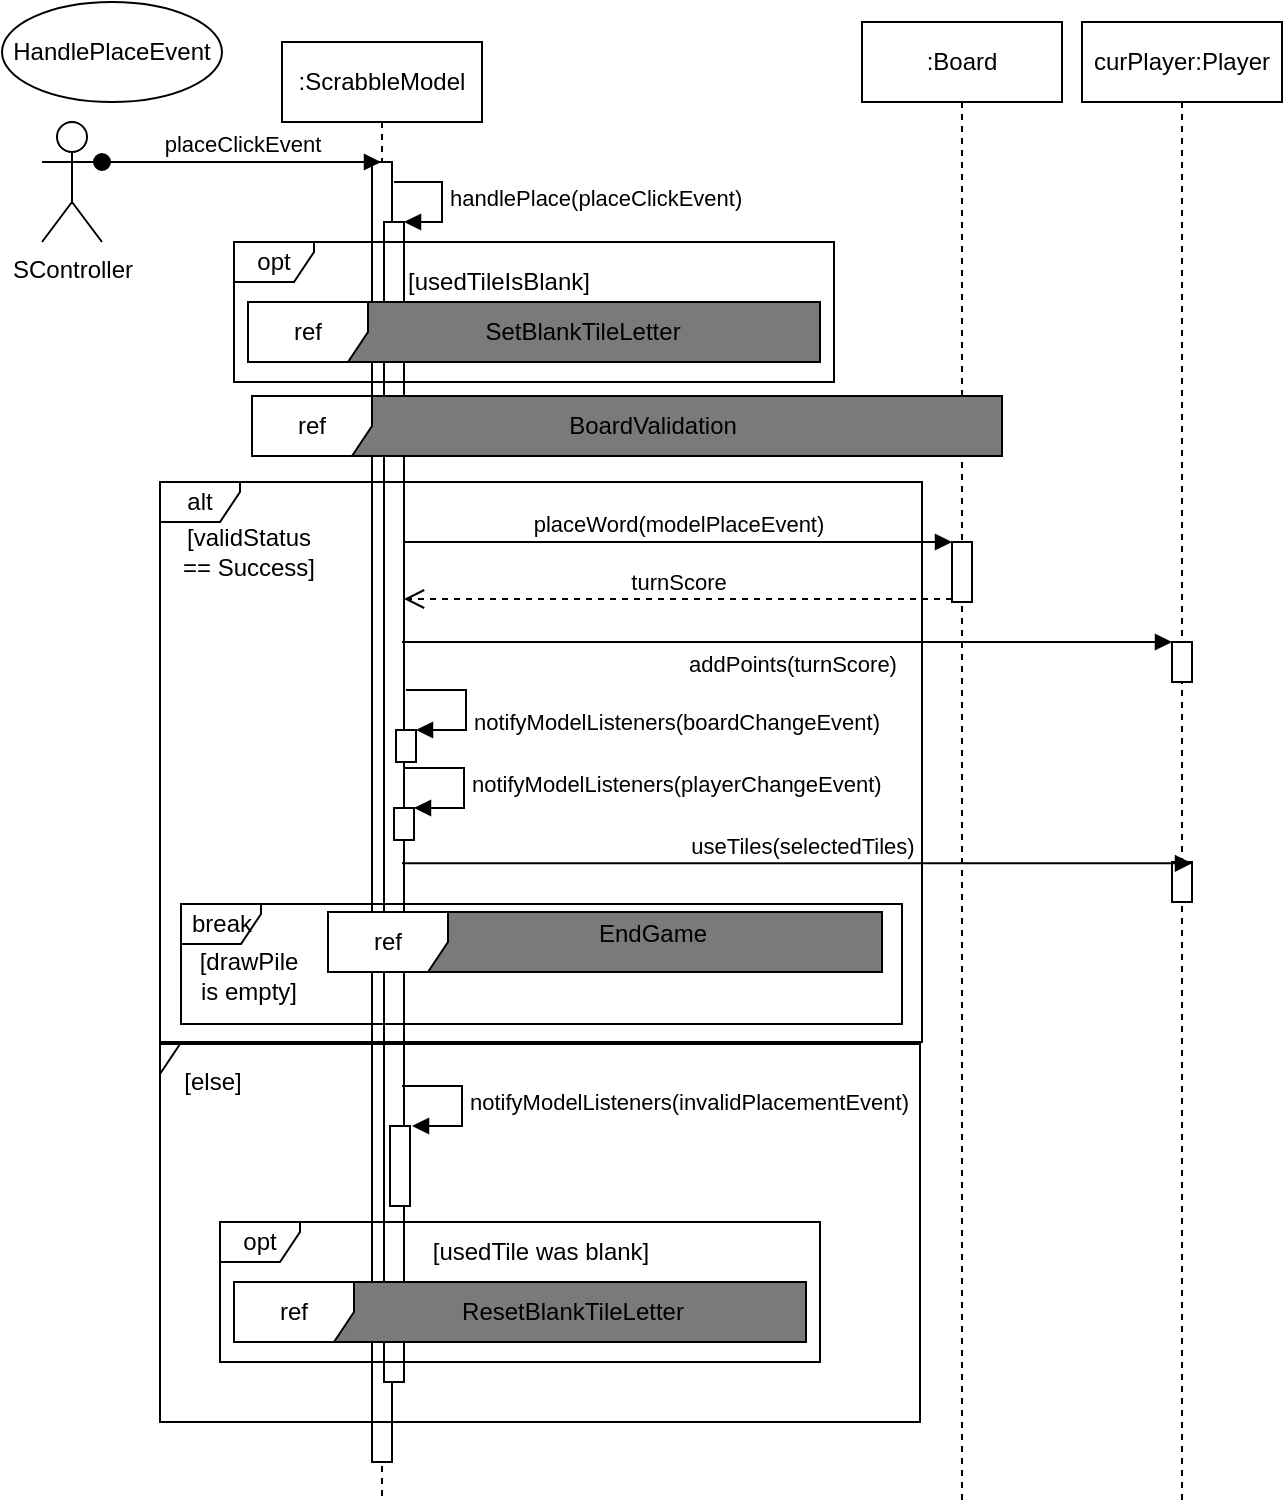 <mxfile version="15.5.4" type="embed"><diagram id="Jll56fRVlKPLEn0SkgT6" name="Page-1"><mxGraphModel dx="728" dy="388" grid="1" gridSize="10" guides="1" tooltips="1" connect="1" arrows="1" fold="1" page="1" pageScale="1" pageWidth="850" pageHeight="1100" math="0" shadow="0"><root><mxCell id="0"/><mxCell id="1" parent="0"/><mxCell id="2" value=":ScrabbleModel" style="shape=umlLifeline;perimeter=lifelinePerimeter;whiteSpace=wrap;html=1;container=1;collapsible=0;recursiveResize=0;outlineConnect=0;" parent="1" vertex="1"><mxGeometry x="140" y="20" width="100" height="730" as="geometry"/></mxCell><mxCell id="5" value="" style="html=1;points=[];perimeter=orthogonalPerimeter;" parent="2" vertex="1"><mxGeometry x="45" y="60" width="10" height="650" as="geometry"/></mxCell><mxCell id="6" value="" style="html=1;points=[];perimeter=orthogonalPerimeter;" parent="2" vertex="1"><mxGeometry x="51" y="90" width="10" height="580" as="geometry"/></mxCell><mxCell id="7" value="handlePlace(placeClickEvent)" style="edgeStyle=orthogonalEdgeStyle;html=1;align=left;spacingLeft=2;endArrow=block;rounded=0;entryX=1;entryY=0;" parent="2" target="6" edge="1"><mxGeometry relative="1" as="geometry"><mxPoint x="56" y="70" as="sourcePoint"/><Array as="points"><mxPoint x="80" y="70"/></Array></mxGeometry></mxCell><mxCell id="49" value="break" style="shape=umlFrame;whiteSpace=wrap;html=1;width=40;height=20;" vertex="1" parent="2"><mxGeometry x="-50.5" y="431" width="360.5" height="60" as="geometry"/></mxCell><mxCell id="53" value="[drawPile &lt;br&gt;is empty]" style="text;html=1;align=center;verticalAlign=middle;resizable=0;points=[];autosize=1;strokeColor=none;fillColor=none;fontColor=default;" vertex="1" parent="2"><mxGeometry x="-47" y="452" width="60" height="30" as="geometry"/></mxCell><mxCell id="51" value="ref" style="shape=umlFrame;whiteSpace=wrap;html=1;labelBackgroundColor=default;fillColor=default;shadow=0;swimlaneFillColor=#7A7A7A;" vertex="1" parent="2"><mxGeometry x="23" y="435" width="277" height="30" as="geometry"/></mxCell><mxCell id="3" value="HandlePlaceEvent" style="ellipse;whiteSpace=wrap;html=1;" parent="1" vertex="1"><mxGeometry width="110" height="50" as="geometry"/></mxCell><mxCell id="4" value="SController" style="shape=umlActor;verticalLabelPosition=bottom;verticalAlign=top;html=1;" parent="1" vertex="1"><mxGeometry x="20" y="60" width="30" height="60" as="geometry"/></mxCell><mxCell id="10" value="placeClickEvent" style="html=1;verticalAlign=bottom;startArrow=oval;endArrow=block;startSize=8;rounded=0;" parent="1" target="2" edge="1"><mxGeometry relative="1" as="geometry"><mxPoint x="50" y="80" as="sourcePoint"/><mxPoint x="110" y="80" as="targetPoint"/></mxGeometry></mxCell><mxCell id="11" value="opt" style="shape=umlFrame;whiteSpace=wrap;html=1;width=40;height=20;" parent="1" vertex="1"><mxGeometry x="116" y="120" width="300" height="70" as="geometry"/></mxCell><mxCell id="12" value="[usedTileIsBlank]" style="text;html=1;align=center;verticalAlign=middle;resizable=0;points=[];autosize=1;strokeColor=none;fillColor=none;" parent="1" vertex="1"><mxGeometry x="193" y="130" width="110" height="20" as="geometry"/></mxCell><mxCell id="13" value="ref" style="shape=umlFrame;whiteSpace=wrap;html=1;labelBackgroundColor=default;fillColor=default;shadow=0;swimlaneFillColor=#7A7A7A;" parent="1" vertex="1"><mxGeometry x="123" y="150" width="286" height="30" as="geometry"/></mxCell><mxCell id="18" value="alt" style="shape=umlFrame;whiteSpace=wrap;html=1;width=40;height=20;" parent="1" vertex="1"><mxGeometry x="79" y="240" width="381" height="280" as="geometry"/></mxCell><mxCell id="14" value="SetBlankTileLetter" style="text;html=1;align=center;verticalAlign=middle;resizable=0;points=[];autosize=1;strokeColor=none;fillColor=none;fontColor=default;" parent="1" vertex="1"><mxGeometry x="235" y="155" width="110" height="20" as="geometry"/></mxCell><mxCell id="17" value="BoardValidation" style="text;html=1;align=center;verticalAlign=middle;resizable=0;points=[];autosize=1;strokeColor=none;fillColor=none;fontColor=default;" parent="1" vertex="1"><mxGeometry x="235" y="203" width="100" height="20" as="geometry"/></mxCell><mxCell id="19" value="[validStatus &lt;br&gt;== Success]" style="text;html=1;align=center;verticalAlign=middle;resizable=0;points=[];autosize=1;strokeColor=none;fillColor=none;fontColor=default;" parent="1" vertex="1"><mxGeometry x="83" y="260" width="80" height="30" as="geometry"/></mxCell><mxCell id="20" value="" style="shape=umlFrame;whiteSpace=wrap;html=1;width=10;height=15;" parent="1" vertex="1"><mxGeometry x="79" y="521" width="380" height="189" as="geometry"/></mxCell><mxCell id="25" value="[else]" style="text;html=1;align=center;verticalAlign=middle;resizable=0;points=[];autosize=1;strokeColor=none;fillColor=none;fontColor=default;" parent="1" vertex="1"><mxGeometry x="85" y="530" width="40" height="20" as="geometry"/></mxCell><mxCell id="26" value="ref" style="shape=umlFrame;whiteSpace=wrap;html=1;labelBackgroundColor=default;fillColor=default;shadow=0;swimlaneFillColor=#7A7A7A;" parent="1" vertex="1"><mxGeometry x="116" y="640" width="286" height="30" as="geometry"/></mxCell><mxCell id="27" value="ResetBlankTileLetter" style="text;html=1;align=center;verticalAlign=middle;resizable=0;points=[];autosize=1;strokeColor=none;fillColor=none;fontColor=default;" parent="1" vertex="1"><mxGeometry x="220" y="645" width="130" height="20" as="geometry"/></mxCell><mxCell id="28" value="" style="html=1;points=[];perimeter=orthogonalPerimeter;" parent="1" vertex="1"><mxGeometry x="194" y="562" width="10" height="40" as="geometry"/></mxCell><mxCell id="29" value="notifyModelListeners(invalidPlacementEvent)" style="edgeStyle=orthogonalEdgeStyle;html=1;align=left;spacingLeft=2;endArrow=block;rounded=0;entryX=1;entryY=0;" parent="1" edge="1"><mxGeometry relative="1" as="geometry"><mxPoint x="200" y="542" as="sourcePoint"/><Array as="points"><mxPoint x="230" y="542"/></Array><mxPoint x="205" y="562" as="targetPoint"/></mxGeometry></mxCell><mxCell id="34" value=":Board" style="shape=umlLifeline;perimeter=lifelinePerimeter;whiteSpace=wrap;html=1;container=1;collapsible=0;recursiveResize=0;outlineConnect=0;" parent="1" vertex="1"><mxGeometry x="430" y="10" width="100" height="740" as="geometry"/></mxCell><mxCell id="38" value="" style="html=1;points=[];perimeter=orthogonalPerimeter;" parent="34" vertex="1"><mxGeometry x="45" y="260" width="10" height="30" as="geometry"/></mxCell><mxCell id="39" value="placeWord(modelPlaceEvent)" style="html=1;verticalAlign=bottom;endArrow=block;entryX=0;entryY=0;rounded=0;" parent="1" source="6" target="38" edge="1"><mxGeometry relative="1" as="geometry"><mxPoint x="630" y="240" as="sourcePoint"/></mxGeometry></mxCell><mxCell id="40" value="turnScore" style="html=1;verticalAlign=bottom;endArrow=open;dashed=1;endSize=8;exitX=0;exitY=0.95;rounded=0;" parent="1" source="38" target="6" edge="1"><mxGeometry relative="1" as="geometry"><mxPoint x="630" y="316" as="targetPoint"/></mxGeometry></mxCell><mxCell id="16" value="ref" style="shape=umlFrame;whiteSpace=wrap;html=1;labelBackgroundColor=default;fillColor=default;shadow=0;swimlaneFillColor=#7A7A7A;" parent="1" vertex="1"><mxGeometry x="125" y="197" width="375" height="30" as="geometry"/></mxCell><mxCell id="41" value="curPlayer:Player" style="shape=umlLifeline;perimeter=lifelinePerimeter;whiteSpace=wrap;html=1;container=1;collapsible=0;recursiveResize=0;outlineConnect=0;" parent="1" vertex="1"><mxGeometry x="540" y="10" width="100" height="740" as="geometry"/></mxCell><mxCell id="42" value="" style="html=1;points=[];perimeter=orthogonalPerimeter;" parent="41" vertex="1"><mxGeometry x="45" y="310" width="10" height="20" as="geometry"/></mxCell><mxCell id="54" value="" style="html=1;points=[];perimeter=orthogonalPerimeter;" vertex="1" parent="41"><mxGeometry x="45" y="420" width="10" height="20" as="geometry"/></mxCell><mxCell id="43" value="addPoints(turnScore)" style="html=1;verticalAlign=bottom;endArrow=block;rounded=0;" parent="1" target="42" edge="1"><mxGeometry x="0.013" y="-20" relative="1" as="geometry"><mxPoint x="200" y="320" as="sourcePoint"/><mxPoint x="474" y="320" as="targetPoint"/><mxPoint as="offset"/></mxGeometry></mxCell><mxCell id="45" value="" style="html=1;points=[];perimeter=orthogonalPerimeter;" vertex="1" parent="1"><mxGeometry x="197" y="364" width="10" height="16" as="geometry"/></mxCell><mxCell id="46" value="notifyModelListeners(boardChangeEvent)" style="edgeStyle=orthogonalEdgeStyle;html=1;align=left;spacingLeft=2;endArrow=block;rounded=0;entryX=1;entryY=0;" edge="1" parent="1" target="45"><mxGeometry x="0.226" relative="1" as="geometry"><mxPoint x="202" y="344" as="sourcePoint"/><Array as="points"><mxPoint x="232" y="344"/></Array><mxPoint as="offset"/></mxGeometry></mxCell><mxCell id="47" value="" style="html=1;points=[];perimeter=orthogonalPerimeter;" vertex="1" parent="1"><mxGeometry x="196" y="403" width="10" height="16" as="geometry"/></mxCell><mxCell id="48" value="notifyModelListeners(playerChangeEvent)" style="edgeStyle=orthogonalEdgeStyle;html=1;align=left;spacingLeft=2;endArrow=block;rounded=0;entryX=1;entryY=0;" edge="1" parent="1" target="47"><mxGeometry relative="1" as="geometry"><mxPoint x="201" y="383" as="sourcePoint"/><Array as="points"><mxPoint x="231" y="383"/></Array></mxGeometry></mxCell><mxCell id="52" value="EndGame" style="text;html=1;align=center;verticalAlign=middle;resizable=0;points=[];autosize=1;strokeColor=none;fillColor=none;fontColor=default;" vertex="1" parent="1"><mxGeometry x="290" y="456" width="70" height="20" as="geometry"/></mxCell><mxCell id="55" value="useTiles(selectedTiles)" style="html=1;verticalAlign=bottom;endArrow=block;rounded=0;" edge="1" parent="1"><mxGeometry x="0.013" relative="1" as="geometry"><mxPoint x="200" y="430.66" as="sourcePoint"/><mxPoint x="595.0" y="430.66" as="targetPoint"/><mxPoint as="offset"/></mxGeometry></mxCell><mxCell id="57" value="opt" style="shape=umlFrame;whiteSpace=wrap;html=1;width=40;height=20;" vertex="1" parent="1"><mxGeometry x="109" y="610" width="300" height="70" as="geometry"/></mxCell><mxCell id="58" value="[usedTile was blank]" style="text;html=1;align=center;verticalAlign=middle;resizable=0;points=[];autosize=1;strokeColor=none;fillColor=none;" vertex="1" parent="1"><mxGeometry x="209" y="615" width="120" height="20" as="geometry"/></mxCell><mxCell id="59" value="BoardValidation" style="text;html=1;align=center;verticalAlign=middle;resizable=0;points=[];autosize=1;strokeColor=none;fillColor=none;" vertex="1" parent="1"><mxGeometry x="275" y="202" width="100" height="20" as="geometry"/></mxCell></root></mxGraphModel></diagram></mxfile>